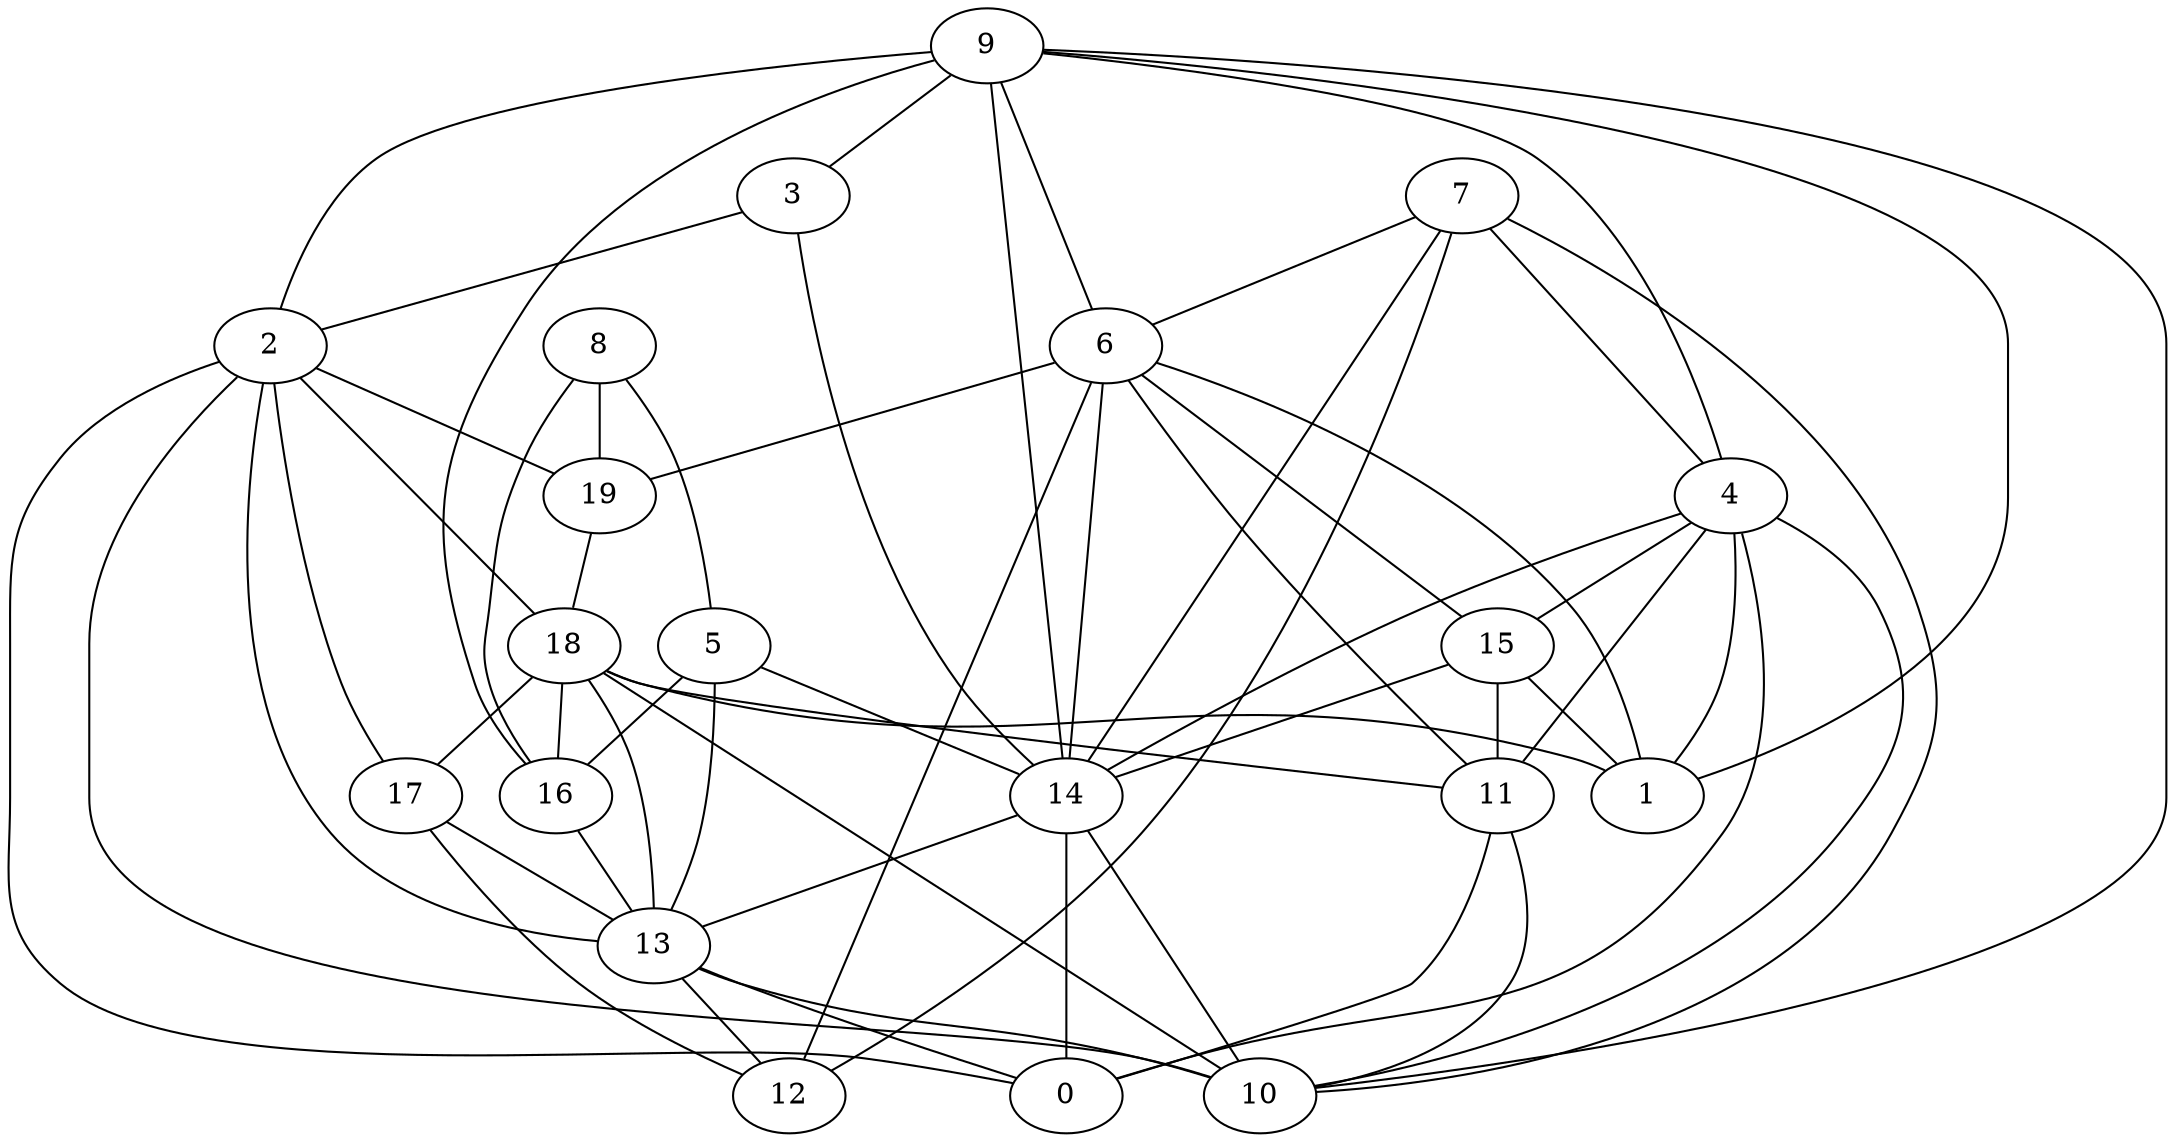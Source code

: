 digraph GG_graph {

subgraph G_graph {
edge [color = black]
"8" -> "16" [dir = none]
"19" -> "18" [dir = none]
"15" -> "14" [dir = none]
"14" -> "13" [dir = none]
"14" -> "0" [dir = none]
"14" -> "10" [dir = none]
"2" -> "17" [dir = none]
"2" -> "18" [dir = none]
"2" -> "0" [dir = none]
"7" -> "12" [dir = none]
"7" -> "14" [dir = none]
"3" -> "2" [dir = none]
"11" -> "10" [dir = none]
"5" -> "16" [dir = none]
"9" -> "6" [dir = none]
"9" -> "1" [dir = none]
"9" -> "16" [dir = none]
"9" -> "10" [dir = none]
"4" -> "0" [dir = none]
"3" -> "14" [dir = none]
"18" -> "1" [dir = none]
"5" -> "13" [dir = none]
"6" -> "12" [dir = none]
"13" -> "0" [dir = none]
"18" -> "16" [dir = none]
"9" -> "14" [dir = none]
"8" -> "19" [dir = none]
"4" -> "14" [dir = none]
"15" -> "11" [dir = none]
"16" -> "13" [dir = none]
"9" -> "3" [dir = none]
"17" -> "12" [dir = none]
"17" -> "13" [dir = none]
"18" -> "17" [dir = none]
"6" -> "11" [dir = none]
"15" -> "1" [dir = none]
"4" -> "15" [dir = none]
"9" -> "4" [dir = none]
"2" -> "10" [dir = none]
"9" -> "2" [dir = none]
"6" -> "1" [dir = none]
"7" -> "4" [dir = none]
"11" -> "0" [dir = none]
"13" -> "10" [dir = none]
"18" -> "10" [dir = none]
"7" -> "6" [dir = none]
"13" -> "12" [dir = none]
"6" -> "19" [dir = none]
"6" -> "15" [dir = none]
"5" -> "14" [dir = none]
"4" -> "10" [dir = none]
"4" -> "1" [dir = none]
"6" -> "14" [dir = none]
"2" -> "13" [dir = none]
"8" -> "5" [dir = none]
"4" -> "11" [dir = none]
"7" -> "10" [dir = none]
"18" -> "13" [dir = none]
"2" -> "19" [dir = none]
"18" -> "11" [dir = none]
}

}
